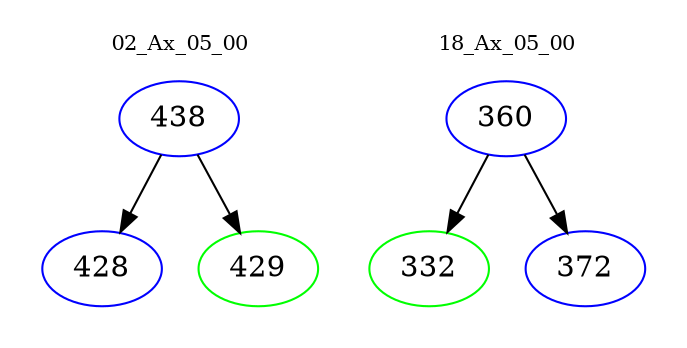digraph{
subgraph cluster_0 {
color = white
label = "02_Ax_05_00";
fontsize=10;
T0_438 [label="438", color="blue"]
T0_438 -> T0_428 [color="black"]
T0_428 [label="428", color="blue"]
T0_438 -> T0_429 [color="black"]
T0_429 [label="429", color="green"]
}
subgraph cluster_1 {
color = white
label = "18_Ax_05_00";
fontsize=10;
T1_360 [label="360", color="blue"]
T1_360 -> T1_332 [color="black"]
T1_332 [label="332", color="green"]
T1_360 -> T1_372 [color="black"]
T1_372 [label="372", color="blue"]
}
}
